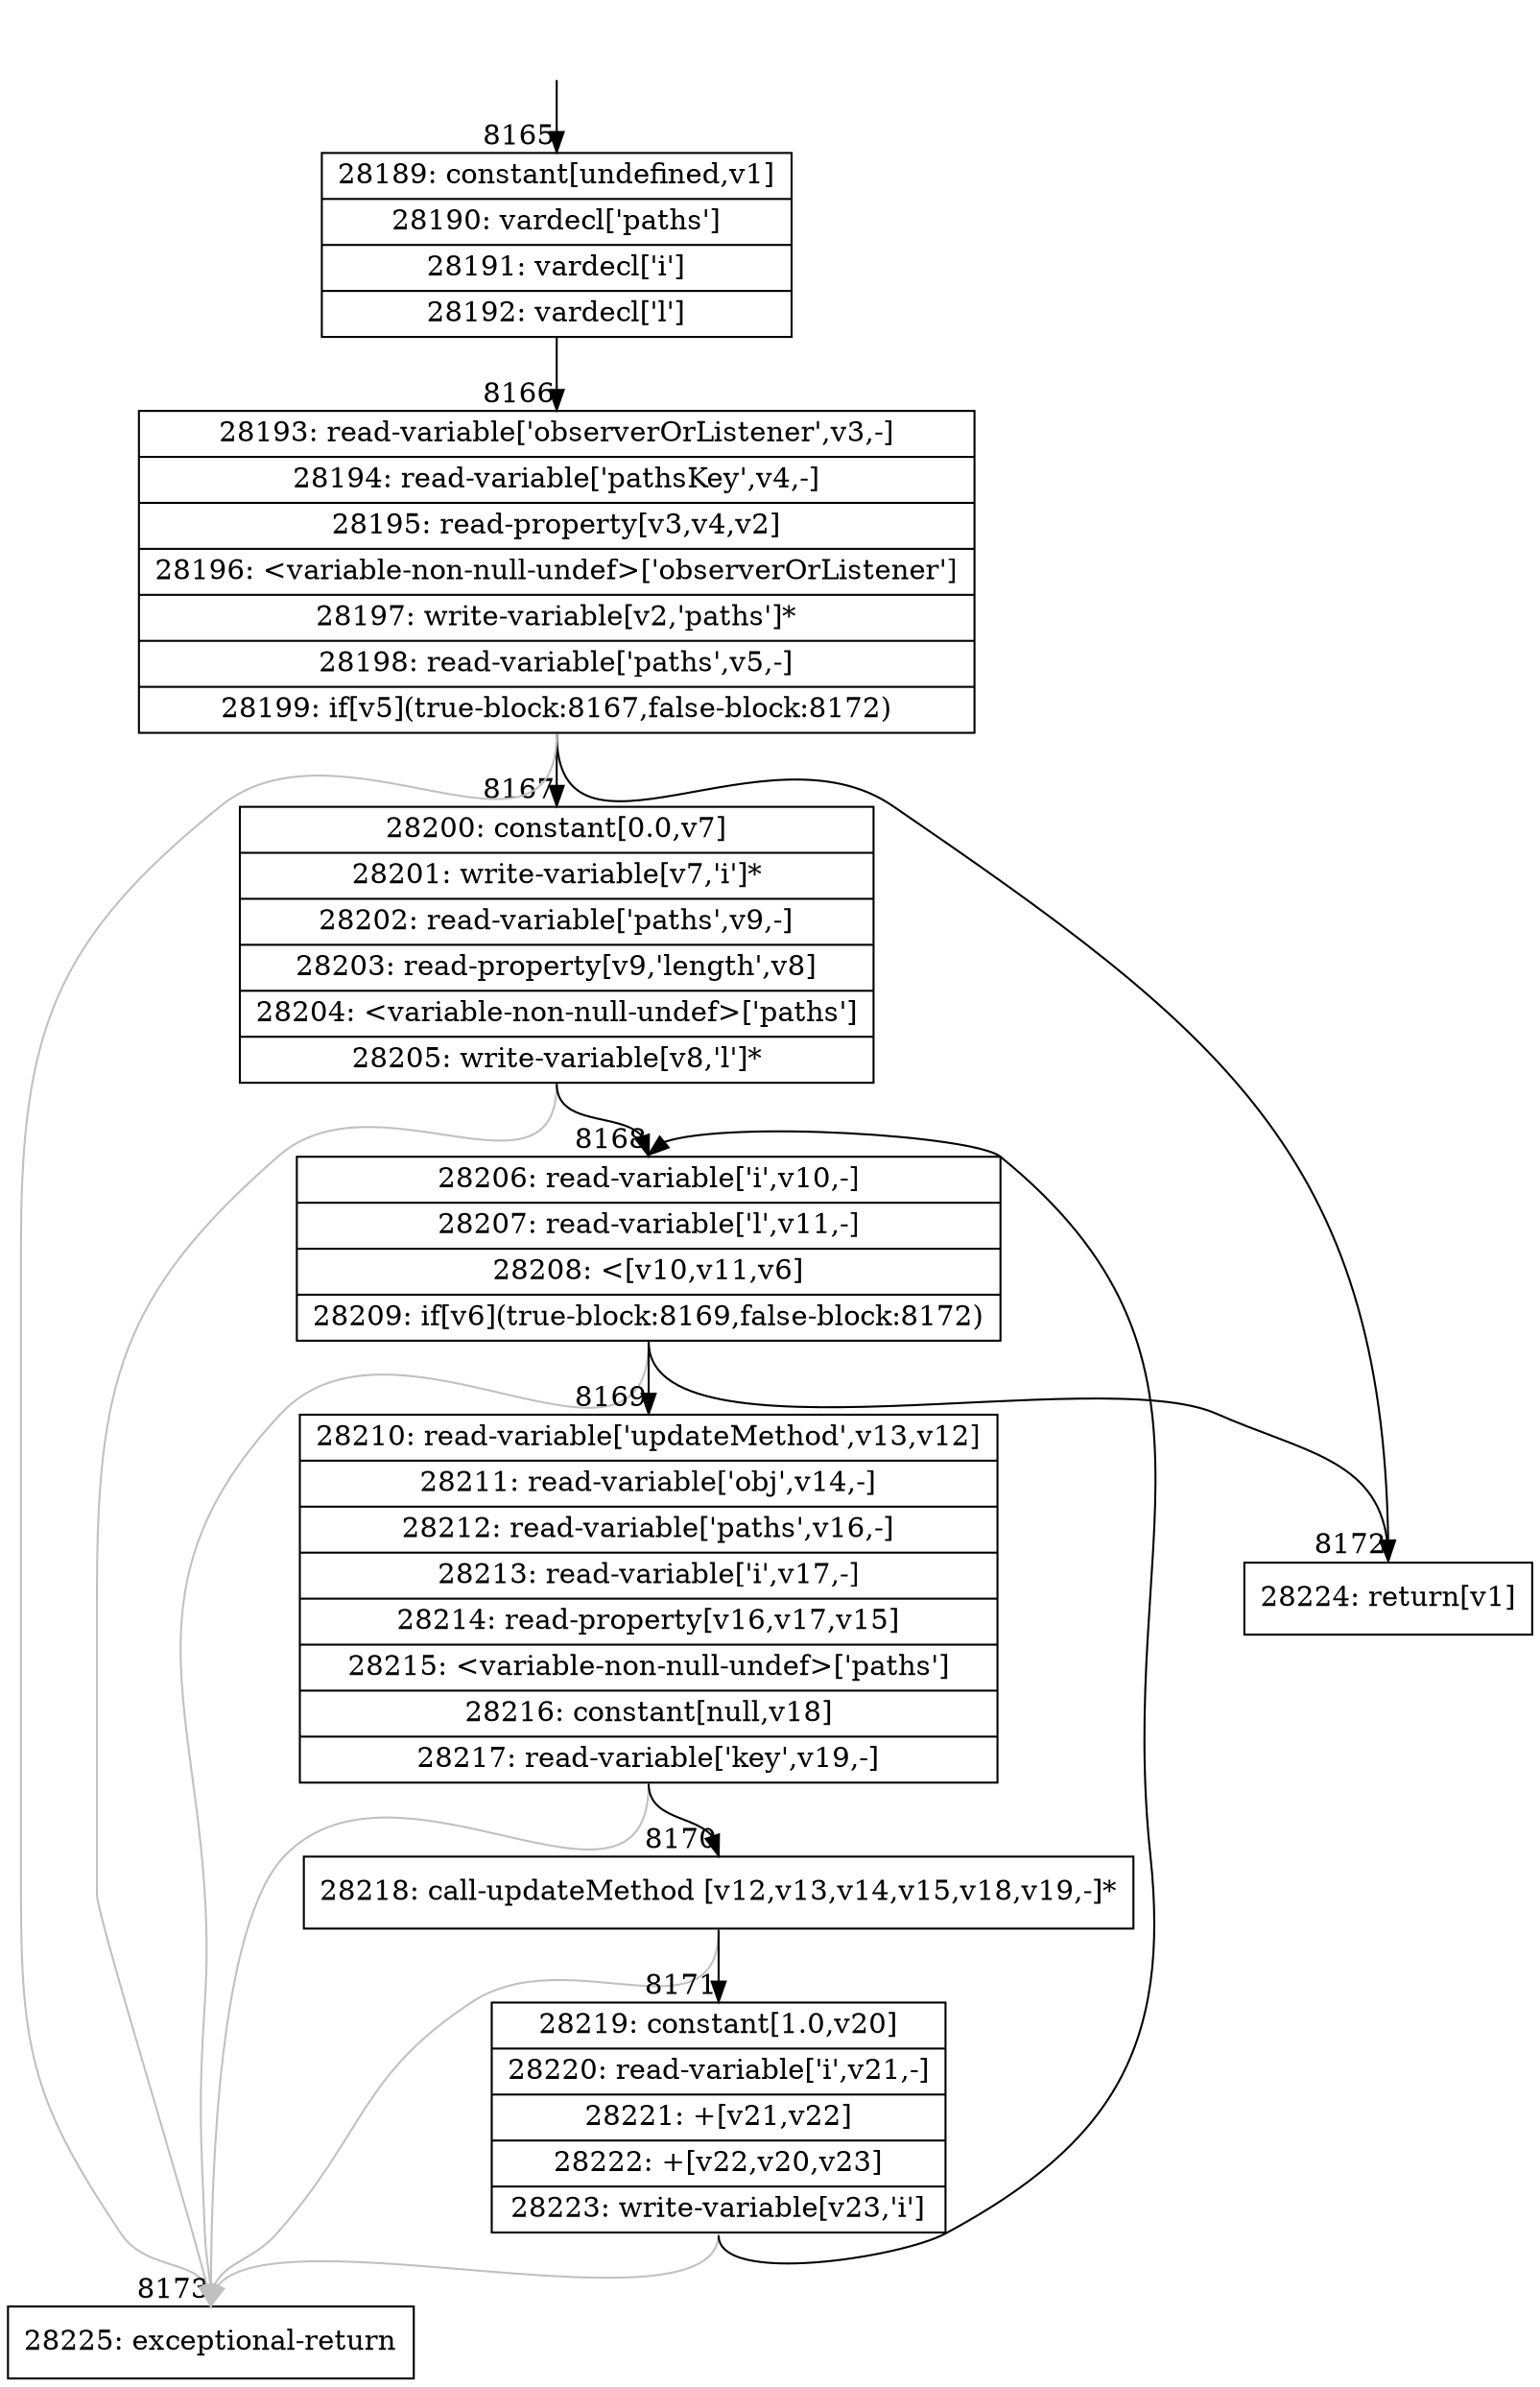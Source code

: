 digraph {
rankdir="TD"
BB_entry685[shape=none,label=""];
BB_entry685 -> BB8165 [tailport=s, headport=n, headlabel="    8165"]
BB8165 [shape=record label="{28189: constant[undefined,v1]|28190: vardecl['paths']|28191: vardecl['i']|28192: vardecl['l']}" ] 
BB8165 -> BB8166 [tailport=s, headport=n, headlabel="      8166"]
BB8166 [shape=record label="{28193: read-variable['observerOrListener',v3,-]|28194: read-variable['pathsKey',v4,-]|28195: read-property[v3,v4,v2]|28196: \<variable-non-null-undef\>['observerOrListener']|28197: write-variable[v2,'paths']*|28198: read-variable['paths',v5,-]|28199: if[v5](true-block:8167,false-block:8172)}" ] 
BB8166 -> BB8167 [tailport=s, headport=n, headlabel="      8167"]
BB8166 -> BB8172 [tailport=s, headport=n, headlabel="      8172"]
BB8166 -> BB8173 [tailport=s, headport=n, color=gray, headlabel="      8173"]
BB8167 [shape=record label="{28200: constant[0.0,v7]|28201: write-variable[v7,'i']*|28202: read-variable['paths',v9,-]|28203: read-property[v9,'length',v8]|28204: \<variable-non-null-undef\>['paths']|28205: write-variable[v8,'l']*}" ] 
BB8167 -> BB8168 [tailport=s, headport=n, headlabel="      8168"]
BB8167 -> BB8173 [tailport=s, headport=n, color=gray]
BB8168 [shape=record label="{28206: read-variable['i',v10,-]|28207: read-variable['l',v11,-]|28208: \<[v10,v11,v6]|28209: if[v6](true-block:8169,false-block:8172)}" ] 
BB8168 -> BB8169 [tailport=s, headport=n, headlabel="      8169"]
BB8168 -> BB8172 [tailport=s, headport=n]
BB8168 -> BB8173 [tailport=s, headport=n, color=gray]
BB8169 [shape=record label="{28210: read-variable['updateMethod',v13,v12]|28211: read-variable['obj',v14,-]|28212: read-variable['paths',v16,-]|28213: read-variable['i',v17,-]|28214: read-property[v16,v17,v15]|28215: \<variable-non-null-undef\>['paths']|28216: constant[null,v18]|28217: read-variable['key',v19,-]}" ] 
BB8169 -> BB8170 [tailport=s, headport=n, headlabel="      8170"]
BB8169 -> BB8173 [tailport=s, headport=n, color=gray]
BB8170 [shape=record label="{28218: call-updateMethod [v12,v13,v14,v15,v18,v19,-]*}" ] 
BB8170 -> BB8171 [tailport=s, headport=n, headlabel="      8171"]
BB8170 -> BB8173 [tailport=s, headport=n, color=gray]
BB8171 [shape=record label="{28219: constant[1.0,v20]|28220: read-variable['i',v21,-]|28221: +[v21,v22]|28222: +[v22,v20,v23]|28223: write-variable[v23,'i']}" ] 
BB8171 -> BB8168 [tailport=s, headport=n]
BB8171 -> BB8173 [tailport=s, headport=n, color=gray]
BB8172 [shape=record label="{28224: return[v1]}" ] 
BB8173 [shape=record label="{28225: exceptional-return}" ] 
//#$~ 14812
}
